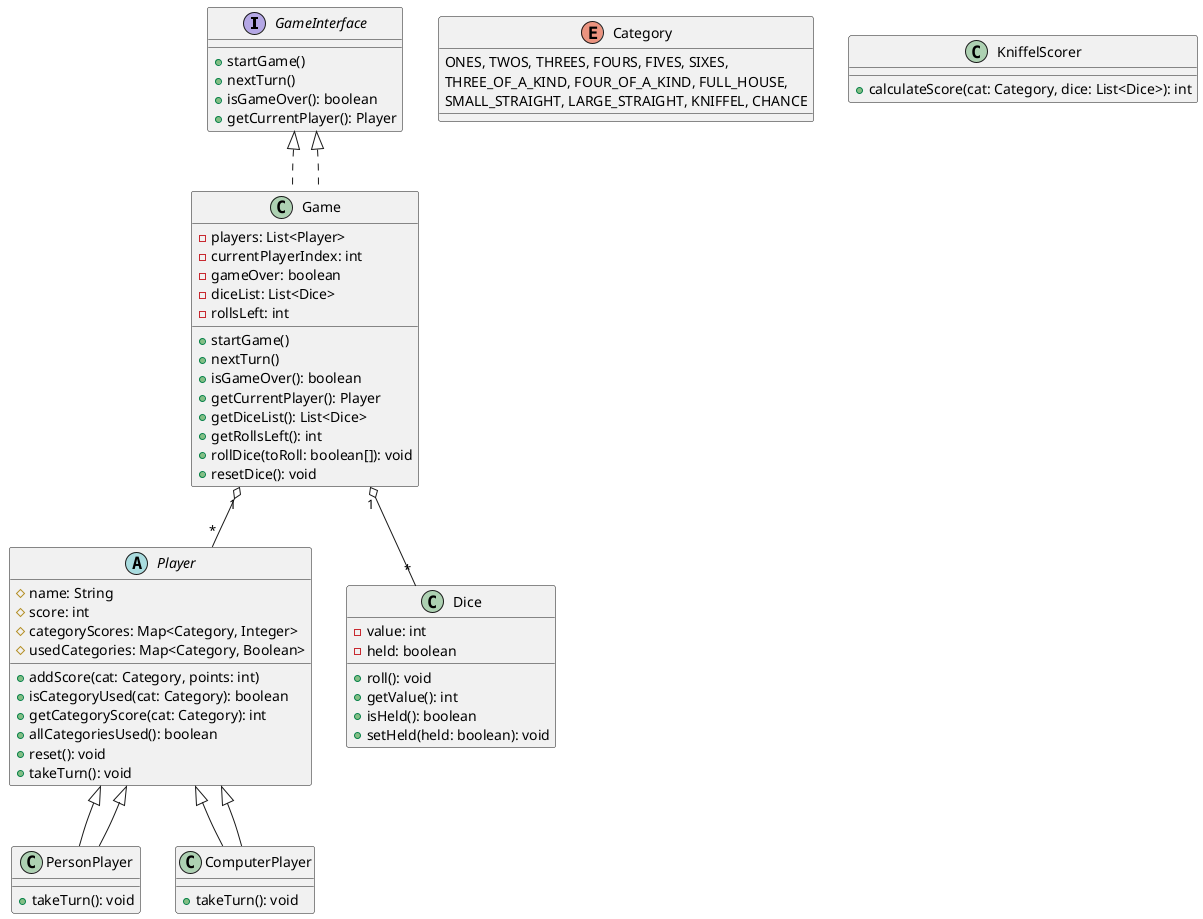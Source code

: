 @startuml

interface GameInterface {
    +startGame()
    +nextTurn()
    +isGameOver(): boolean
    +getCurrentPlayer(): Player
}

class Game implements GameInterface {
    -players: List<Player>
    -currentPlayerIndex: int
    -gameOver: boolean
    -diceList: List<Dice>
    -rollsLeft: int
    +startGame()
    +nextTurn()
    +isGameOver(): boolean
    +getCurrentPlayer(): Player
    +getDiceList(): List<Dice>
    +getRollsLeft(): int
    +rollDice(toRoll: boolean[]): void
    +resetDice(): void
}

abstract class Player {
    #name: String
    #score: int
    #categoryScores: Map<Category, Integer>
    #usedCategories: Map<Category, Boolean>
    +addScore(cat: Category, points: int)
    +isCategoryUsed(cat: Category): boolean
    +getCategoryScore(cat: Category): int
    +allCategoriesUsed(): boolean
    +reset(): void
    +takeTurn(): void
}

class PersonPlayer extends Player {
    +takeTurn(): void
}

class ComputerPlayer extends Player {
    +takeTurn(): void
}

class Dice {
    -value: int
    -held: boolean
    +roll(): void
    +getValue(): int
    +isHeld(): boolean
    +setHeld(held: boolean): void
}

enum Category {
    ONES, TWOS, THREES, FOURS, FIVES, SIXES,
    THREE_OF_A_KIND, FOUR_OF_A_KIND, FULL_HOUSE,
    SMALL_STRAIGHT, LARGE_STRAIGHT, KNIFFEL, CHANCE
}

class KniffelScorer {
    +calculateScore(cat: Category, dice: List<Dice>): int
}

GameInterface <|.. Game
Game "1" o-- "*" Player
Game "1" o-- "*" Dice
Player <|-- PersonPlayer
Player <|-- ComputerPlayer

@enduml
